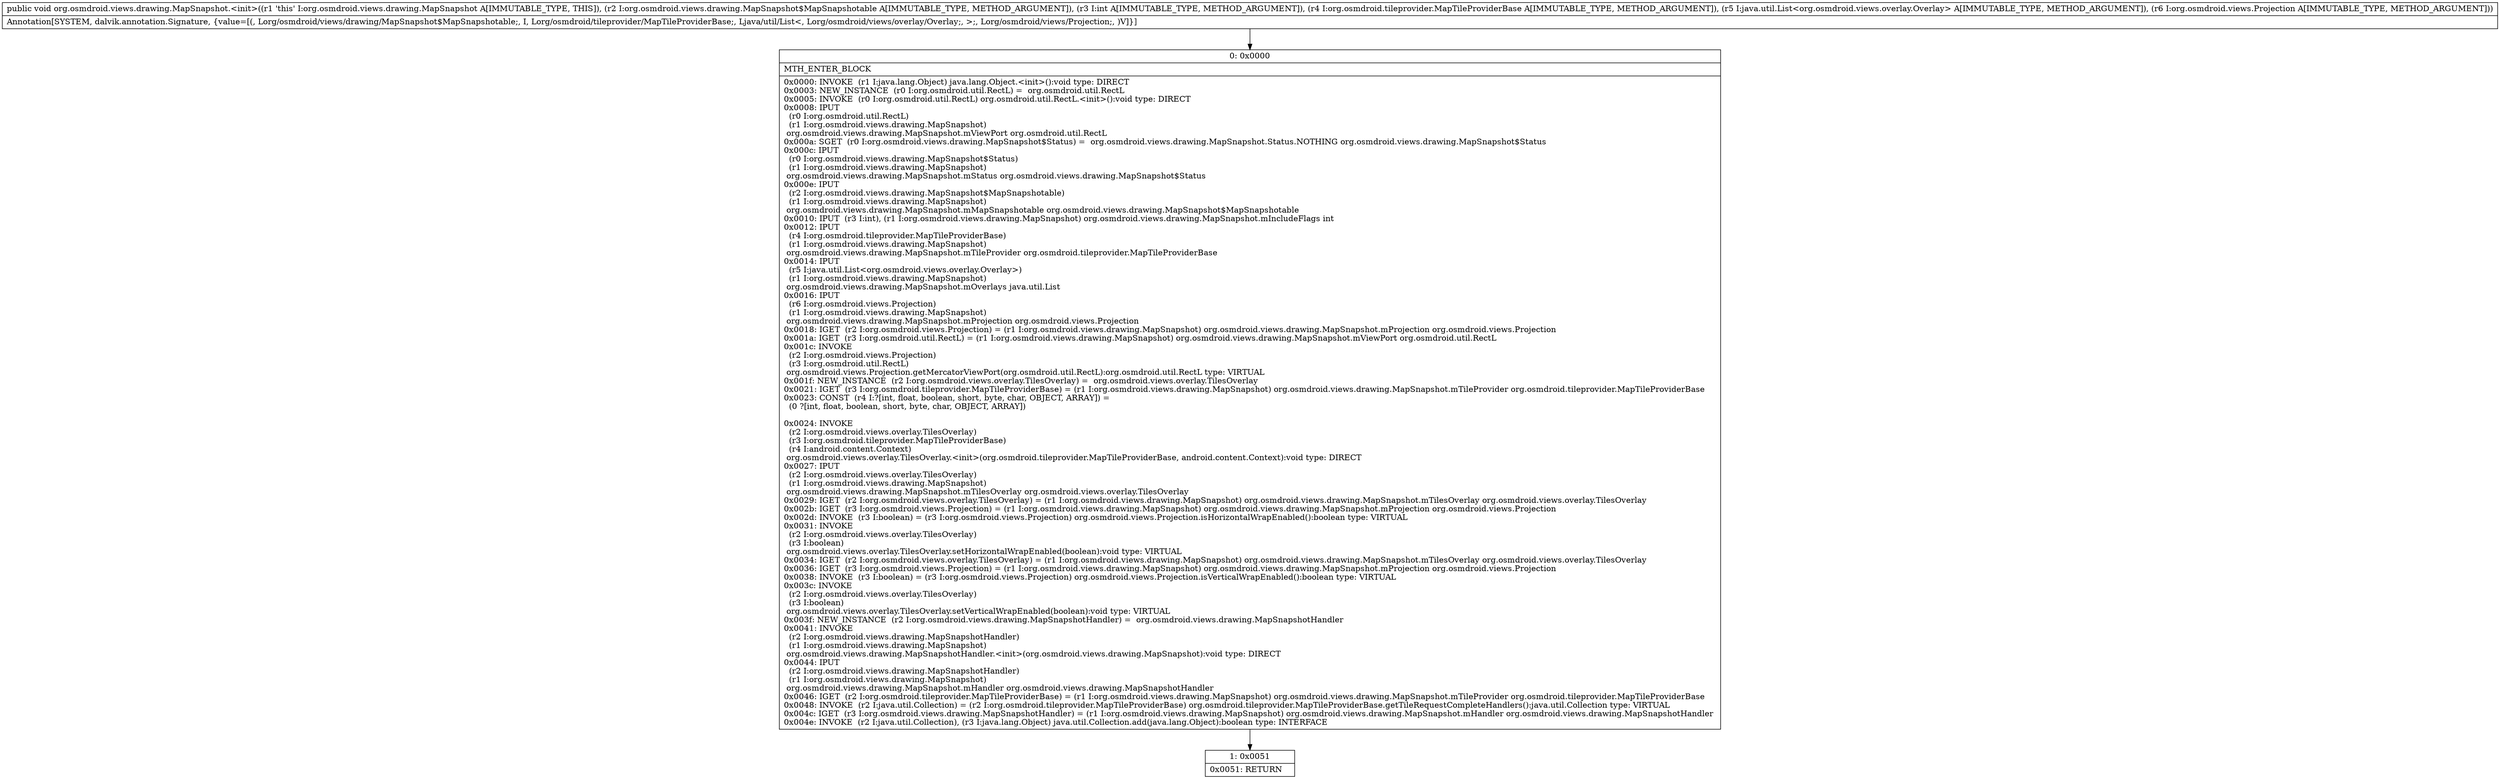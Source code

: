 digraph "CFG fororg.osmdroid.views.drawing.MapSnapshot.\<init\>(Lorg\/osmdroid\/views\/drawing\/MapSnapshot$MapSnapshotable;ILorg\/osmdroid\/tileprovider\/MapTileProviderBase;Ljava\/util\/List;Lorg\/osmdroid\/views\/Projection;)V" {
Node_0 [shape=record,label="{0\:\ 0x0000|MTH_ENTER_BLOCK\l|0x0000: INVOKE  (r1 I:java.lang.Object) java.lang.Object.\<init\>():void type: DIRECT \l0x0003: NEW_INSTANCE  (r0 I:org.osmdroid.util.RectL) =  org.osmdroid.util.RectL \l0x0005: INVOKE  (r0 I:org.osmdroid.util.RectL) org.osmdroid.util.RectL.\<init\>():void type: DIRECT \l0x0008: IPUT  \l  (r0 I:org.osmdroid.util.RectL)\l  (r1 I:org.osmdroid.views.drawing.MapSnapshot)\l org.osmdroid.views.drawing.MapSnapshot.mViewPort org.osmdroid.util.RectL \l0x000a: SGET  (r0 I:org.osmdroid.views.drawing.MapSnapshot$Status) =  org.osmdroid.views.drawing.MapSnapshot.Status.NOTHING org.osmdroid.views.drawing.MapSnapshot$Status \l0x000c: IPUT  \l  (r0 I:org.osmdroid.views.drawing.MapSnapshot$Status)\l  (r1 I:org.osmdroid.views.drawing.MapSnapshot)\l org.osmdroid.views.drawing.MapSnapshot.mStatus org.osmdroid.views.drawing.MapSnapshot$Status \l0x000e: IPUT  \l  (r2 I:org.osmdroid.views.drawing.MapSnapshot$MapSnapshotable)\l  (r1 I:org.osmdroid.views.drawing.MapSnapshot)\l org.osmdroid.views.drawing.MapSnapshot.mMapSnapshotable org.osmdroid.views.drawing.MapSnapshot$MapSnapshotable \l0x0010: IPUT  (r3 I:int), (r1 I:org.osmdroid.views.drawing.MapSnapshot) org.osmdroid.views.drawing.MapSnapshot.mIncludeFlags int \l0x0012: IPUT  \l  (r4 I:org.osmdroid.tileprovider.MapTileProviderBase)\l  (r1 I:org.osmdroid.views.drawing.MapSnapshot)\l org.osmdroid.views.drawing.MapSnapshot.mTileProvider org.osmdroid.tileprovider.MapTileProviderBase \l0x0014: IPUT  \l  (r5 I:java.util.List\<org.osmdroid.views.overlay.Overlay\>)\l  (r1 I:org.osmdroid.views.drawing.MapSnapshot)\l org.osmdroid.views.drawing.MapSnapshot.mOverlays java.util.List \l0x0016: IPUT  \l  (r6 I:org.osmdroid.views.Projection)\l  (r1 I:org.osmdroid.views.drawing.MapSnapshot)\l org.osmdroid.views.drawing.MapSnapshot.mProjection org.osmdroid.views.Projection \l0x0018: IGET  (r2 I:org.osmdroid.views.Projection) = (r1 I:org.osmdroid.views.drawing.MapSnapshot) org.osmdroid.views.drawing.MapSnapshot.mProjection org.osmdroid.views.Projection \l0x001a: IGET  (r3 I:org.osmdroid.util.RectL) = (r1 I:org.osmdroid.views.drawing.MapSnapshot) org.osmdroid.views.drawing.MapSnapshot.mViewPort org.osmdroid.util.RectL \l0x001c: INVOKE  \l  (r2 I:org.osmdroid.views.Projection)\l  (r3 I:org.osmdroid.util.RectL)\l org.osmdroid.views.Projection.getMercatorViewPort(org.osmdroid.util.RectL):org.osmdroid.util.RectL type: VIRTUAL \l0x001f: NEW_INSTANCE  (r2 I:org.osmdroid.views.overlay.TilesOverlay) =  org.osmdroid.views.overlay.TilesOverlay \l0x0021: IGET  (r3 I:org.osmdroid.tileprovider.MapTileProviderBase) = (r1 I:org.osmdroid.views.drawing.MapSnapshot) org.osmdroid.views.drawing.MapSnapshot.mTileProvider org.osmdroid.tileprovider.MapTileProviderBase \l0x0023: CONST  (r4 I:?[int, float, boolean, short, byte, char, OBJECT, ARRAY]) = \l  (0 ?[int, float, boolean, short, byte, char, OBJECT, ARRAY])\l \l0x0024: INVOKE  \l  (r2 I:org.osmdroid.views.overlay.TilesOverlay)\l  (r3 I:org.osmdroid.tileprovider.MapTileProviderBase)\l  (r4 I:android.content.Context)\l org.osmdroid.views.overlay.TilesOverlay.\<init\>(org.osmdroid.tileprovider.MapTileProviderBase, android.content.Context):void type: DIRECT \l0x0027: IPUT  \l  (r2 I:org.osmdroid.views.overlay.TilesOverlay)\l  (r1 I:org.osmdroid.views.drawing.MapSnapshot)\l org.osmdroid.views.drawing.MapSnapshot.mTilesOverlay org.osmdroid.views.overlay.TilesOverlay \l0x0029: IGET  (r2 I:org.osmdroid.views.overlay.TilesOverlay) = (r1 I:org.osmdroid.views.drawing.MapSnapshot) org.osmdroid.views.drawing.MapSnapshot.mTilesOverlay org.osmdroid.views.overlay.TilesOverlay \l0x002b: IGET  (r3 I:org.osmdroid.views.Projection) = (r1 I:org.osmdroid.views.drawing.MapSnapshot) org.osmdroid.views.drawing.MapSnapshot.mProjection org.osmdroid.views.Projection \l0x002d: INVOKE  (r3 I:boolean) = (r3 I:org.osmdroid.views.Projection) org.osmdroid.views.Projection.isHorizontalWrapEnabled():boolean type: VIRTUAL \l0x0031: INVOKE  \l  (r2 I:org.osmdroid.views.overlay.TilesOverlay)\l  (r3 I:boolean)\l org.osmdroid.views.overlay.TilesOverlay.setHorizontalWrapEnabled(boolean):void type: VIRTUAL \l0x0034: IGET  (r2 I:org.osmdroid.views.overlay.TilesOverlay) = (r1 I:org.osmdroid.views.drawing.MapSnapshot) org.osmdroid.views.drawing.MapSnapshot.mTilesOverlay org.osmdroid.views.overlay.TilesOverlay \l0x0036: IGET  (r3 I:org.osmdroid.views.Projection) = (r1 I:org.osmdroid.views.drawing.MapSnapshot) org.osmdroid.views.drawing.MapSnapshot.mProjection org.osmdroid.views.Projection \l0x0038: INVOKE  (r3 I:boolean) = (r3 I:org.osmdroid.views.Projection) org.osmdroid.views.Projection.isVerticalWrapEnabled():boolean type: VIRTUAL \l0x003c: INVOKE  \l  (r2 I:org.osmdroid.views.overlay.TilesOverlay)\l  (r3 I:boolean)\l org.osmdroid.views.overlay.TilesOverlay.setVerticalWrapEnabled(boolean):void type: VIRTUAL \l0x003f: NEW_INSTANCE  (r2 I:org.osmdroid.views.drawing.MapSnapshotHandler) =  org.osmdroid.views.drawing.MapSnapshotHandler \l0x0041: INVOKE  \l  (r2 I:org.osmdroid.views.drawing.MapSnapshotHandler)\l  (r1 I:org.osmdroid.views.drawing.MapSnapshot)\l org.osmdroid.views.drawing.MapSnapshotHandler.\<init\>(org.osmdroid.views.drawing.MapSnapshot):void type: DIRECT \l0x0044: IPUT  \l  (r2 I:org.osmdroid.views.drawing.MapSnapshotHandler)\l  (r1 I:org.osmdroid.views.drawing.MapSnapshot)\l org.osmdroid.views.drawing.MapSnapshot.mHandler org.osmdroid.views.drawing.MapSnapshotHandler \l0x0046: IGET  (r2 I:org.osmdroid.tileprovider.MapTileProviderBase) = (r1 I:org.osmdroid.views.drawing.MapSnapshot) org.osmdroid.views.drawing.MapSnapshot.mTileProvider org.osmdroid.tileprovider.MapTileProviderBase \l0x0048: INVOKE  (r2 I:java.util.Collection) = (r2 I:org.osmdroid.tileprovider.MapTileProviderBase) org.osmdroid.tileprovider.MapTileProviderBase.getTileRequestCompleteHandlers():java.util.Collection type: VIRTUAL \l0x004c: IGET  (r3 I:org.osmdroid.views.drawing.MapSnapshotHandler) = (r1 I:org.osmdroid.views.drawing.MapSnapshot) org.osmdroid.views.drawing.MapSnapshot.mHandler org.osmdroid.views.drawing.MapSnapshotHandler \l0x004e: INVOKE  (r2 I:java.util.Collection), (r3 I:java.lang.Object) java.util.Collection.add(java.lang.Object):boolean type: INTERFACE \l}"];
Node_1 [shape=record,label="{1\:\ 0x0051|0x0051: RETURN   \l}"];
MethodNode[shape=record,label="{public void org.osmdroid.views.drawing.MapSnapshot.\<init\>((r1 'this' I:org.osmdroid.views.drawing.MapSnapshot A[IMMUTABLE_TYPE, THIS]), (r2 I:org.osmdroid.views.drawing.MapSnapshot$MapSnapshotable A[IMMUTABLE_TYPE, METHOD_ARGUMENT]), (r3 I:int A[IMMUTABLE_TYPE, METHOD_ARGUMENT]), (r4 I:org.osmdroid.tileprovider.MapTileProviderBase A[IMMUTABLE_TYPE, METHOD_ARGUMENT]), (r5 I:java.util.List\<org.osmdroid.views.overlay.Overlay\> A[IMMUTABLE_TYPE, METHOD_ARGUMENT]), (r6 I:org.osmdroid.views.Projection A[IMMUTABLE_TYPE, METHOD_ARGUMENT]))  | Annotation[SYSTEM, dalvik.annotation.Signature, \{value=[(, Lorg\/osmdroid\/views\/drawing\/MapSnapshot$MapSnapshotable;, I, Lorg\/osmdroid\/tileprovider\/MapTileProviderBase;, Ljava\/util\/List\<, Lorg\/osmdroid\/views\/overlay\/Overlay;, \>;, Lorg\/osmdroid\/views\/Projection;, )V]\}]\l}"];
MethodNode -> Node_0;
Node_0 -> Node_1;
}

